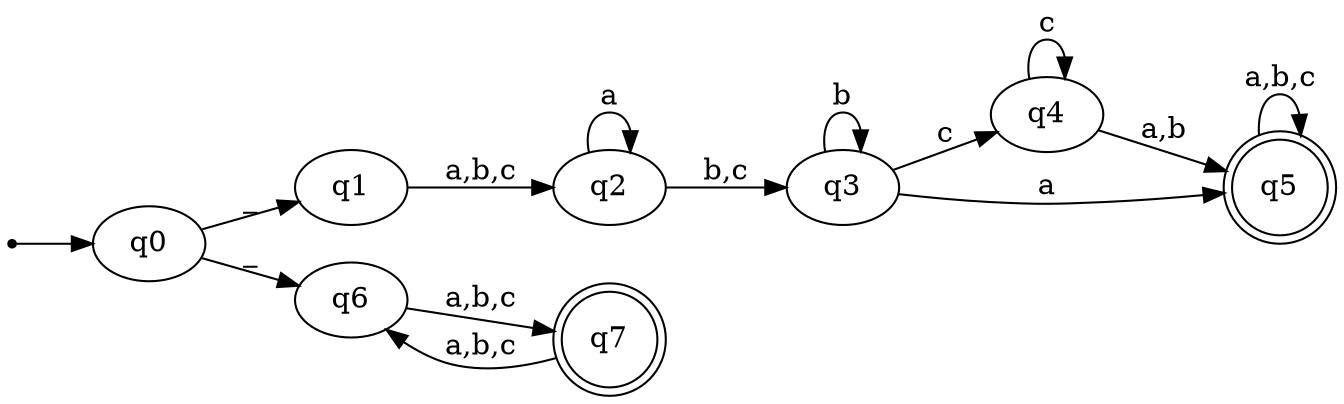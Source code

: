 digraph{
    rankdir=LR;
    inic[shape=point];

    inic->q0;

    q1->q2 [label="a,b,c"];
    q2->q2 [label="a"];
    q2->q3 [label="b,c"];
    q3->q3 [label="b"];
    q3->q4 [label="c"];
    q4->q4 [label="c"];
    q3->q5 [label="a"];
    q4->q5 [label="a,b"];
    q5->q5 [label="a,b,c"];
    q5[shape=doublecircle];

    q6->q7 [label="a,b,c"];
    q7->q6 [label="a,b,c"];
    q7[shape=doublecircle];

    q0->q1 [label="_"];
    q0->q6 [label="_"];

}

//State q0: {0, 1, 2, 3, 4}

//State q1: {1, 2, 3, 4}

//State q2: {2, 3, 4}

//State q3: {3, 4}
